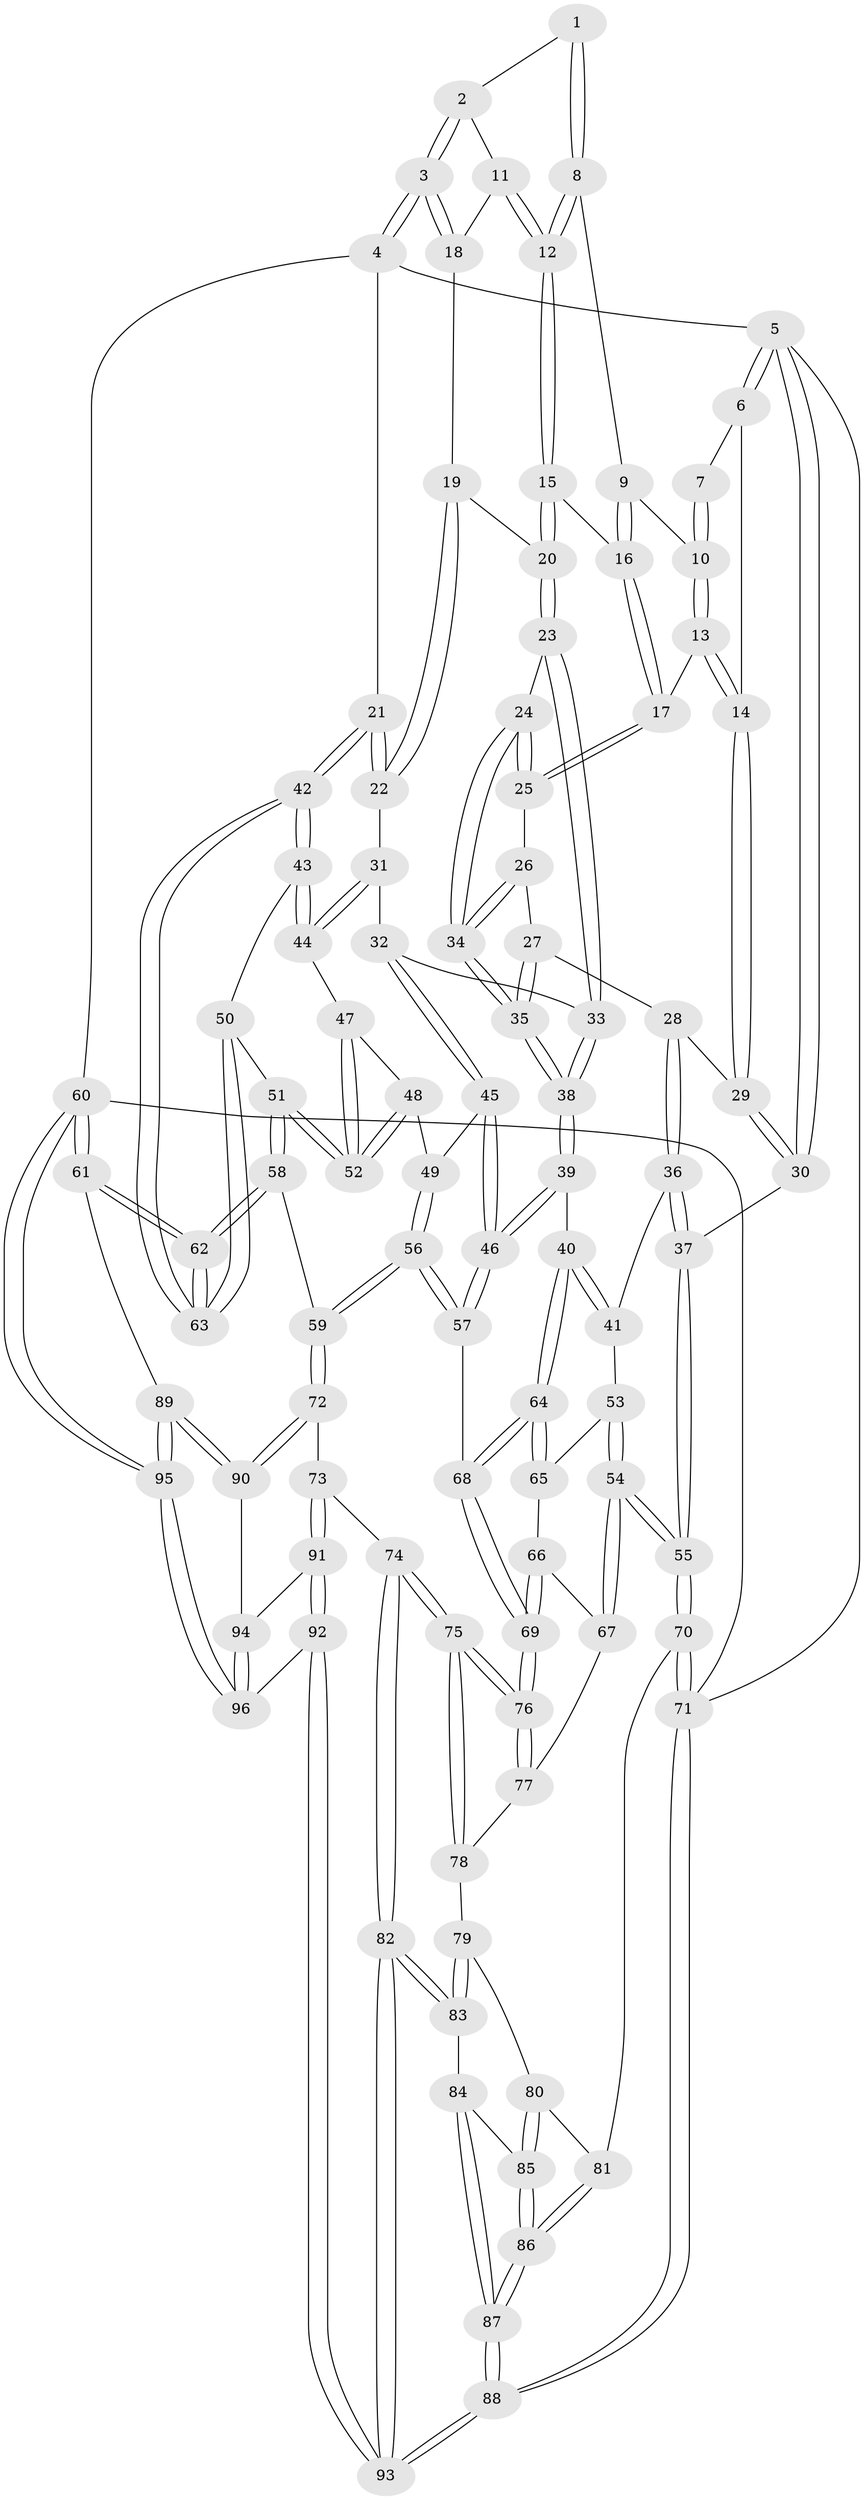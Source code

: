 // coarse degree distribution, {3: 0.19298245614035087, 5: 0.38596491228070173, 6: 0.07017543859649122, 7: 0.017543859649122806, 4: 0.3157894736842105, 2: 0.017543859649122806}
// Generated by graph-tools (version 1.1) at 2025/24/03/03/25 07:24:40]
// undirected, 96 vertices, 237 edges
graph export_dot {
graph [start="1"]
  node [color=gray90,style=filled];
  1 [pos="+0.6008915025370037+0"];
  2 [pos="+0.736766069088089+0"];
  3 [pos="+1+0"];
  4 [pos="+1+0"];
  5 [pos="+0+0"];
  6 [pos="+0.3028678525445308+0"];
  7 [pos="+0.4792754298434148+0"];
  8 [pos="+0.5893396320407062+0"];
  9 [pos="+0.5128872305312616+0.050236294964374255"];
  10 [pos="+0.4993946861390799+0.051521712988894096"];
  11 [pos="+0.6938286588929461+0.05731939065073334"];
  12 [pos="+0.6354304520755395+0.09647387213869588"];
  13 [pos="+0.4338350011708789+0.0956591011203216"];
  14 [pos="+0.32725590753392514+0.0901952148855819"];
  15 [pos="+0.6242990895499112+0.1278526940060752"];
  16 [pos="+0.6218217687419278+0.1284906299846962"];
  17 [pos="+0.5422149457918679+0.17330916004458657"];
  18 [pos="+0.7917968596093998+0.0788179586947693"];
  19 [pos="+0.7889249674075287+0.14638596005367016"];
  20 [pos="+0.6812816461710194+0.18643516242057567"];
  21 [pos="+1+0.09442950665521187"];
  22 [pos="+0.880735963660044+0.23327953547740546"];
  23 [pos="+0.6842015007949911+0.2429578222635402"];
  24 [pos="+0.5543985962642759+0.2951098857760659"];
  25 [pos="+0.5358637776707684+0.19664001526181799"];
  26 [pos="+0.4330035534684615+0.23085979629763795"];
  27 [pos="+0.39094035052584214+0.23264543039489224"];
  28 [pos="+0.3069804922747416+0.21710957453429652"];
  29 [pos="+0.283616191007331+0.16940726589705554"];
  30 [pos="+0+0.19142176251329218"];
  31 [pos="+0.8252203874288194+0.3135712894676701"];
  32 [pos="+0.7496151746076184+0.325231684166608"];
  33 [pos="+0.7427687393525136+0.3203085824918002"];
  34 [pos="+0.5477348200892653+0.311550707242665"];
  35 [pos="+0.5372348665539035+0.35771795537439643"];
  36 [pos="+0.3164897727933726+0.33353560626304524"];
  37 [pos="+0+0.3480399070085763"];
  38 [pos="+0.5368742973310957+0.3646313827546941"];
  39 [pos="+0.5275176210440568+0.39238499160213447"];
  40 [pos="+0.4465213997175423+0.40588923131520355"];
  41 [pos="+0.3179420499978121+0.34045054142455256"];
  42 [pos="+1+0.3325441417560246"];
  43 [pos="+0.8966895203718576+0.4015510034679413"];
  44 [pos="+0.8532889751064914+0.3603854640724656"];
  45 [pos="+0.7275421598265843+0.38506941058825933"];
  46 [pos="+0.5989444070795966+0.48508062526904955"];
  47 [pos="+0.8256311410621664+0.4143246712905048"];
  48 [pos="+0.7851802515943118+0.4604065667320292"];
  49 [pos="+0.7663753972393715+0.4592622799675861"];
  50 [pos="+0.8995160975797897+0.49367658040147216"];
  51 [pos="+0.8603285117874315+0.5138326595796354"];
  52 [pos="+0.8305743931171677+0.487316077007137"];
  53 [pos="+0.2745951965951444+0.4075788090668604"];
  54 [pos="+0+0.5093001940776068"];
  55 [pos="+0+0.507810790120418"];
  56 [pos="+0.6747314077883427+0.637078941975667"];
  57 [pos="+0.6031490985811141+0.50829254782002"];
  58 [pos="+0.7725777681923488+0.6426360517237949"];
  59 [pos="+0.6885718522491884+0.6827177470299346"];
  60 [pos="+1+1"];
  61 [pos="+1+0.8420654803518715"];
  62 [pos="+1+0.6577257899005607"];
  63 [pos="+1+0.6268552621689167"];
  64 [pos="+0.3892339224162812+0.5614668446044125"];
  65 [pos="+0.28274127950413536+0.43551551760132456"];
  66 [pos="+0.2524634957774722+0.5645780534205674"];
  67 [pos="+0.14246284593778993+0.5733646756993322"];
  68 [pos="+0.3900098552199591+0.5780751681643432"];
  69 [pos="+0.37523610645389577+0.6212578171540454"];
  70 [pos="+0+0.546558030384546"];
  71 [pos="+0+1"];
  72 [pos="+0.67449467027269+0.7236231791250354"];
  73 [pos="+0.4916226657073576+0.7378448543259699"];
  74 [pos="+0.42451186822244896+0.7307245853762647"];
  75 [pos="+0.3932009345457055+0.6887806859470483"];
  76 [pos="+0.38259347989370257+0.6619843924368031"];
  77 [pos="+0.20877721868567886+0.6583855212211447"];
  78 [pos="+0.20785903743696346+0.7366000650007029"];
  79 [pos="+0.19526194784101633+0.7511948115039528"];
  80 [pos="+0.1929165666951646+0.7522912559042412"];
  81 [pos="+0.09547966151950525+0.7486694478623529"];
  82 [pos="+0.34892864447958744+0.8538987340887964"];
  83 [pos="+0.3454852965167722+0.8526402921405092"];
  84 [pos="+0.2286320891522328+0.8386831243661739"];
  85 [pos="+0.20071127740066294+0.8178581152007051"];
  86 [pos="+0.10648761652071292+0.9106906182043425"];
  87 [pos="+0.092439033973285+1"];
  88 [pos="+0.02076633810650716+1"];
  89 [pos="+0.8362827289312987+0.860547550171698"];
  90 [pos="+0.6929794814275093+0.7647613016090506"];
  91 [pos="+0.5003471231266605+0.9818201998092175"];
  92 [pos="+0.3368403601476378+1"];
  93 [pos="+0.319054988914456+1"];
  94 [pos="+0.6471805419375459+0.8793234083687087"];
  95 [pos="+0.7766932555633772+1"];
  96 [pos="+0.7070039037182217+1"];
  1 -- 2;
  1 -- 8;
  1 -- 8;
  2 -- 3;
  2 -- 3;
  2 -- 11;
  3 -- 4;
  3 -- 4;
  3 -- 18;
  3 -- 18;
  4 -- 5;
  4 -- 21;
  4 -- 60;
  5 -- 6;
  5 -- 6;
  5 -- 30;
  5 -- 30;
  5 -- 71;
  6 -- 7;
  6 -- 14;
  7 -- 10;
  7 -- 10;
  8 -- 9;
  8 -- 12;
  8 -- 12;
  9 -- 10;
  9 -- 16;
  9 -- 16;
  10 -- 13;
  10 -- 13;
  11 -- 12;
  11 -- 12;
  11 -- 18;
  12 -- 15;
  12 -- 15;
  13 -- 14;
  13 -- 14;
  13 -- 17;
  14 -- 29;
  14 -- 29;
  15 -- 16;
  15 -- 20;
  15 -- 20;
  16 -- 17;
  16 -- 17;
  17 -- 25;
  17 -- 25;
  18 -- 19;
  19 -- 20;
  19 -- 22;
  19 -- 22;
  20 -- 23;
  20 -- 23;
  21 -- 22;
  21 -- 22;
  21 -- 42;
  21 -- 42;
  22 -- 31;
  23 -- 24;
  23 -- 33;
  23 -- 33;
  24 -- 25;
  24 -- 25;
  24 -- 34;
  24 -- 34;
  25 -- 26;
  26 -- 27;
  26 -- 34;
  26 -- 34;
  27 -- 28;
  27 -- 35;
  27 -- 35;
  28 -- 29;
  28 -- 36;
  28 -- 36;
  29 -- 30;
  29 -- 30;
  30 -- 37;
  31 -- 32;
  31 -- 44;
  31 -- 44;
  32 -- 33;
  32 -- 45;
  32 -- 45;
  33 -- 38;
  33 -- 38;
  34 -- 35;
  34 -- 35;
  35 -- 38;
  35 -- 38;
  36 -- 37;
  36 -- 37;
  36 -- 41;
  37 -- 55;
  37 -- 55;
  38 -- 39;
  38 -- 39;
  39 -- 40;
  39 -- 46;
  39 -- 46;
  40 -- 41;
  40 -- 41;
  40 -- 64;
  40 -- 64;
  41 -- 53;
  42 -- 43;
  42 -- 43;
  42 -- 63;
  42 -- 63;
  43 -- 44;
  43 -- 44;
  43 -- 50;
  44 -- 47;
  45 -- 46;
  45 -- 46;
  45 -- 49;
  46 -- 57;
  46 -- 57;
  47 -- 48;
  47 -- 52;
  47 -- 52;
  48 -- 49;
  48 -- 52;
  48 -- 52;
  49 -- 56;
  49 -- 56;
  50 -- 51;
  50 -- 63;
  50 -- 63;
  51 -- 52;
  51 -- 52;
  51 -- 58;
  51 -- 58;
  53 -- 54;
  53 -- 54;
  53 -- 65;
  54 -- 55;
  54 -- 55;
  54 -- 67;
  54 -- 67;
  55 -- 70;
  55 -- 70;
  56 -- 57;
  56 -- 57;
  56 -- 59;
  56 -- 59;
  57 -- 68;
  58 -- 59;
  58 -- 62;
  58 -- 62;
  59 -- 72;
  59 -- 72;
  60 -- 61;
  60 -- 61;
  60 -- 95;
  60 -- 95;
  60 -- 71;
  61 -- 62;
  61 -- 62;
  61 -- 89;
  62 -- 63;
  62 -- 63;
  64 -- 65;
  64 -- 65;
  64 -- 68;
  64 -- 68;
  65 -- 66;
  66 -- 67;
  66 -- 69;
  66 -- 69;
  67 -- 77;
  68 -- 69;
  68 -- 69;
  69 -- 76;
  69 -- 76;
  70 -- 71;
  70 -- 71;
  70 -- 81;
  71 -- 88;
  71 -- 88;
  72 -- 73;
  72 -- 90;
  72 -- 90;
  73 -- 74;
  73 -- 91;
  73 -- 91;
  74 -- 75;
  74 -- 75;
  74 -- 82;
  74 -- 82;
  75 -- 76;
  75 -- 76;
  75 -- 78;
  75 -- 78;
  76 -- 77;
  76 -- 77;
  77 -- 78;
  78 -- 79;
  79 -- 80;
  79 -- 83;
  79 -- 83;
  80 -- 81;
  80 -- 85;
  80 -- 85;
  81 -- 86;
  81 -- 86;
  82 -- 83;
  82 -- 83;
  82 -- 93;
  82 -- 93;
  83 -- 84;
  84 -- 85;
  84 -- 87;
  84 -- 87;
  85 -- 86;
  85 -- 86;
  86 -- 87;
  86 -- 87;
  87 -- 88;
  87 -- 88;
  88 -- 93;
  88 -- 93;
  89 -- 90;
  89 -- 90;
  89 -- 95;
  89 -- 95;
  90 -- 94;
  91 -- 92;
  91 -- 92;
  91 -- 94;
  92 -- 93;
  92 -- 93;
  92 -- 96;
  94 -- 96;
  94 -- 96;
  95 -- 96;
  95 -- 96;
}
